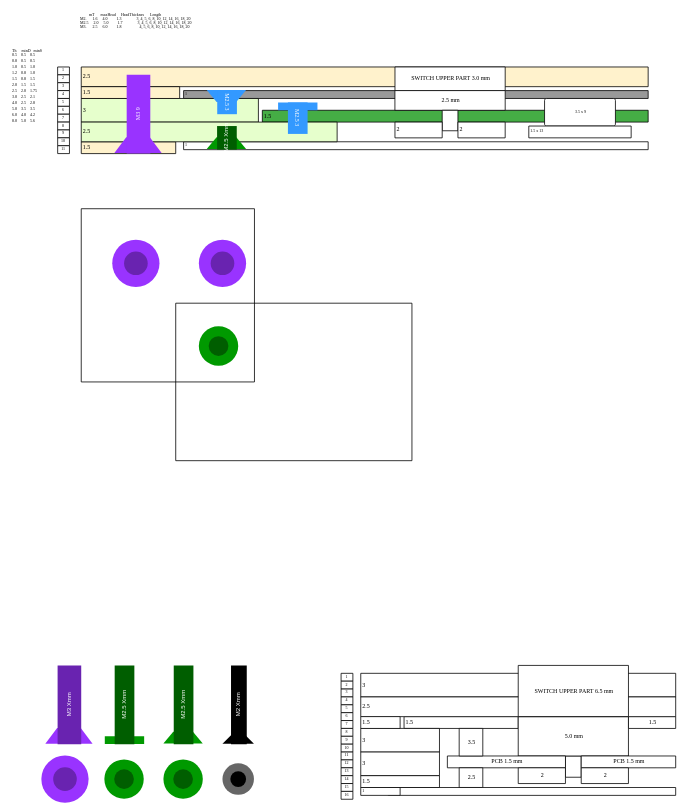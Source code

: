 <mxfile version="25.0.2">
  <diagram name="Page-1" id="6q55u24PyY2lI7wjEJeS">
    <mxGraphModel dx="231" dy="135" grid="1" gridSize="3.937" guides="0" tooltips="1" connect="1" arrows="1" fold="1" page="1" pageScale="1" pageWidth="583" pageHeight="827" math="0" shadow="0">
      <root>
        <mxCell id="0" />
        <mxCell id="1" parent="0" />
        <mxCell id="PEXuOpN_gfjlifwDr6Oz-19" value="1.5" style="verticalLabelPosition=middle;verticalAlign=middle;shape=mxgraph.basic.rect;fillColor2=none;strokeWidth=0.394;size=20;indent=5;snapToPoint=1;spacing=0;fontSize=3;labelPosition=center;align=left;spacingTop=1.968;fontFamily=Consolas;spacingLeft=1.968;fillColor=#FFF2CC;" parent="1" vertex="1">
          <mxGeometry x="39.38" y="84.65" width="47.23" height="5.9" as="geometry" />
        </mxCell>
        <mxCell id="BOpzRuNXo1N_ohKq1Wjf-14" value="1.5" style="verticalLabelPosition=middle;verticalAlign=middle;shape=mxgraph.basic.rect;fillColor2=none;strokeWidth=0.394;size=20;indent=5;snapToPoint=1;spacing=0;fontSize=3;labelPosition=center;align=left;spacingTop=1.968;spacingLeft=1.968;fontFamily=Consolas;" parent="1" vertex="1">
          <mxGeometry x="200.78" y="372.06" width="57.09" height="5.91" as="geometry" />
        </mxCell>
        <mxCell id="BFdBF8wN3BKMCY04Q8-_-1" value="3" style="verticalLabelPosition=middle;verticalAlign=middle;shape=mxgraph.basic.rect;fillColor2=none;strokeWidth=0.394;size=5;indent=5;topLeftStyle=default;fontSize=3;labelPosition=center;align=left;spacing=0;spacingLeft=1.968;fontFamily=Consolas;spacingTop=1.968;" parent="1" vertex="1">
          <mxGeometry x="179.13" y="350.41" width="157.47" height="11.81" as="geometry" />
        </mxCell>
        <mxCell id="BFdBF8wN3BKMCY04Q8-_-3" value="3" style="verticalLabelPosition=middle;verticalAlign=middle;shape=mxgraph.basic.rect;fillColor2=none;strokeWidth=0.394;size=20;indent=5;labelPosition=center;align=left;fontSize=3;spacing=0;spacingLeft=1.968;fontFamily=Consolas;spacingTop=1.968;" parent="1" vertex="1">
          <mxGeometry x="179.13" y="377.96" width="39.36" height="11.82" as="geometry" />
        </mxCell>
        <mxCell id="BFdBF8wN3BKMCY04Q8-_-4" value="1" style="verticalLabelPosition=middle;verticalAlign=middle;shape=mxgraph.basic.rect;fillColor2=none;strokeWidth=0.394;size=20;indent=5;spacing=0;fontSize=2;labelPosition=center;align=left;spacingLeft=1.968;fontFamily=Consolas;spacingTop=1.968;" parent="1" vertex="1">
          <mxGeometry x="192.9" y="407.5" width="143.69" height="3.94" as="geometry" />
        </mxCell>
        <mxCell id="BFdBF8wN3BKMCY04Q8-_-5" value="" style="verticalLabelPosition=bottom;verticalAlign=top;shape=mxgraph.basic.rect;fillColor2=none;strokeWidth=0.394;size=20;indent=5;snapToPoint=1;spacing=0;fontFamily=Consolas;spacingTop=1.968;spacingLeft=1.968;" parent="1" vertex="1">
          <mxGeometry x="281.48" y="391.74" width="7.87" height="10.63" as="geometry" />
        </mxCell>
        <mxCell id="BFdBF8wN3BKMCY04Q8-_-6" value="5.0 mm" style="verticalLabelPosition=middle;verticalAlign=middle;shape=mxgraph.basic.rect;fillColor2=none;strokeWidth=0.394;size=20;indent=5;snapToPoint=1;labelPosition=center;align=center;spacing=0;fontSize=3;fontFamily=Consolas;spacingTop=1.968;spacingLeft=1.968;" parent="1" vertex="1">
          <mxGeometry x="257.858" y="372.054" width="55.118" height="19.68" as="geometry" />
        </mxCell>
        <mxCell id="BOpzRuNXo1N_ohKq1Wjf-1" value="PCB 1.5 mm" style="verticalLabelPosition=middle;verticalAlign=middle;shape=mxgraph.basic.rect;fillColor2=none;strokeWidth=0.394;size=20;indent=5;snapToPoint=1;spacing=0;fontSize=3;labelPosition=center;align=center;spacingTop=1.968;fontFamily=Consolas;spacingLeft=1.968;" parent="1" vertex="1">
          <mxGeometry x="222.43" y="391.74" width="59.06" height="5.91" as="geometry" />
        </mxCell>
        <mxCell id="BOpzRuNXo1N_ohKq1Wjf-7" value="PCB 1.5 mm" style="verticalLabelPosition=middle;verticalAlign=middle;shape=mxgraph.basic.rect;fillColor2=none;strokeWidth=0.394;size=20;indent=5;snapToPoint=1;spacing=0;fontSize=3;labelPosition=center;align=center;spacingTop=1.968;fontFamily=Consolas;spacingLeft=1.968;" parent="1" vertex="1">
          <mxGeometry x="289.36" y="391.74" width="47.24" height="5.91" as="geometry" />
        </mxCell>
        <mxCell id="BOpzRuNXo1N_ohKq1Wjf-8" value="2" style="verticalLabelPosition=middle;verticalAlign=middle;shape=mxgraph.basic.rect;fillColor2=none;strokeWidth=0.394;size=20;indent=5;snapToPoint=1;spacing=0;fontSize=3;labelPosition=center;align=center;spacingTop=1.968;fontFamily=Consolas;spacingLeft=1.968;" parent="1" vertex="1">
          <mxGeometry x="257.86" y="397.65" width="23.61" height="7.874" as="geometry" />
        </mxCell>
        <mxCell id="BOpzRuNXo1N_ohKq1Wjf-16" value="1.5" style="verticalLabelPosition=middle;verticalAlign=middle;shape=mxgraph.basic.rect;fillColor2=none;strokeWidth=0.394;size=20;indent=5;snapToPoint=1;spacing=0;fontSize=3;labelPosition=center;align=center;spacingTop=1.968;fontFamily=Consolas;spacingLeft=1.968;" parent="1" vertex="1">
          <mxGeometry x="312.99" y="372.06" width="23.61" height="5.91" as="geometry" />
        </mxCell>
        <mxCell id="12Ary9XXmufizBWTGnjO-1" value="1" style="verticalLabelPosition=middle;verticalAlign=middle;shape=mxgraph.basic.rect;fillColor2=none;strokeWidth=0.394;size=20;indent=5;snapToPoint=1;spacing=0;fontSize=2;labelPosition=center;align=left;spacingTop=1.968;spacingLeft=1.968;fontFamily=Consolas;fillColor=#999999;" parent="1" vertex="1">
          <mxGeometry x="90.55" y="59.05" width="232.28" height="3.94" as="geometry" />
        </mxCell>
        <mxCell id="12Ary9XXmufizBWTGnjO-2" value="2.5" style="verticalLabelPosition=middle;verticalAlign=middle;shape=mxgraph.basic.rect;fillColor2=none;strokeWidth=0.394;size=5;indent=5;topLeftStyle=default;spacing=0;labelPosition=center;align=left;fontSize=3;spacingLeft=1.968;fontFamily=Consolas;spacingTop=1.968;fillColor=#FFF2CC;" parent="1" vertex="1">
          <mxGeometry x="39.37" y="47.24" width="283.46" height="9.84" as="geometry" />
        </mxCell>
        <mxCell id="12Ary9XXmufizBWTGnjO-4" value="1" style="verticalLabelPosition=middle;verticalAlign=middle;shape=mxgraph.basic.rect;fillColor2=none;strokeWidth=0.394;size=20;indent=5;labelPosition=center;align=left;spacing=0;fontSize=2;spacingLeft=1.968;fontFamily=Consolas;spacingTop=1.968;fillColor=none;" parent="1" vertex="1">
          <mxGeometry x="90.55" y="84.64" width="232.28" height="3.94" as="geometry" />
        </mxCell>
        <mxCell id="12Ary9XXmufizBWTGnjO-7" value="SWITCH UPPER PART 3.0 mm" style="verticalLabelPosition=middle;verticalAlign=middle;shape=mxgraph.basic.rect;fillColor2=none;strokeWidth=0.394;size=20;indent=5;snapToPoint=1;spacing=0;fontSize=3;labelPosition=center;align=center;fontFamily=Consolas;spacingTop=1.968;spacingLeft=1.968;fillColor=default;" parent="1" vertex="1">
          <mxGeometry x="196.24" y="47.24" width="55.11" height="11.81" as="geometry" />
        </mxCell>
        <mxCell id="12Ary9XXmufizBWTGnjO-9" value="1.5" style="verticalLabelPosition=middle;verticalAlign=middle;shape=mxgraph.basic.rect;fillColor2=none;strokeWidth=0.394;size=20;indent=5;snapToPoint=1;spacing=0;fontSize=3;labelPosition=center;align=left;spacingTop=1.968;fontFamily=Consolas;spacingLeft=1.968;spacingRight=3.937;fillColor=#45AD45;" parent="1" vertex="1">
          <mxGeometry x="129.92" y="68.89" width="192.91" height="5.91" as="geometry" />
        </mxCell>
        <mxCell id="IHAw7xpyFStyCsIP_Cdi-9" value="&lt;div&gt;&lt;font face=&quot;Consolas&quot; style=&quot;font-size: 2px;&quot;&gt;Th&amp;nbsp; &amp;nbsp; &amp;nbsp;minD&amp;nbsp; &amp;nbsp;minS&lt;/font&gt;&lt;/div&gt;&lt;font face=&quot;Consolas&quot; style=&quot;font-size: 2px;&quot;&gt;0.5&amp;nbsp; &amp;nbsp; 0.5&amp;nbsp; &amp;nbsp; 0.5&lt;/font&gt;&lt;div style=&quot;line-height: 150%;&quot;&gt;&lt;font face=&quot;Consolas&quot; style=&quot;font-size: 2px;&quot;&gt;0.8&amp;nbsp; &amp;nbsp; 0.5&amp;nbsp; &amp;nbsp; 0.5&lt;/font&gt;&lt;/div&gt;&lt;div style=&quot;line-height: 150%;&quot;&gt;&lt;font face=&quot;Consolas&quot; style=&quot;font-size: 2px;&quot;&gt;1.0&amp;nbsp; &amp;nbsp; 0.5&amp;nbsp; &amp;nbsp; 1.0&lt;/font&gt;&lt;/div&gt;&lt;div style=&quot;line-height: 150%;&quot;&gt;&lt;font face=&quot;Consolas&quot; style=&quot;font-size: 2px;&quot;&gt;1.2&amp;nbsp; &amp;nbsp; 0.8&amp;nbsp; &amp;nbsp; 1.0&lt;/font&gt;&lt;/div&gt;&lt;div style=&quot;line-height: 150%;&quot;&gt;&lt;font face=&quot;Consolas&quot; style=&quot;font-size: 2px;&quot;&gt;1.5&amp;nbsp; &amp;nbsp; 0.8&amp;nbsp; &amp;nbsp; 1.5&lt;/font&gt;&lt;/div&gt;&lt;div style=&quot;line-height: 150%;&quot;&gt;&lt;font face=&quot;Consolas&quot; style=&quot;font-size: 2px;&quot;&gt;2.0&amp;nbsp; &amp;nbsp; 1.5&amp;nbsp; &amp;nbsp; 1.5&lt;/font&gt;&lt;/div&gt;&lt;div style=&quot;line-height: 150%;&quot;&gt;&lt;font face=&quot;Consolas&quot; style=&quot;font-size: 2px;&quot;&gt;2.5&amp;nbsp; &amp;nbsp; 2.0&amp;nbsp; &amp;nbsp; 1.75&lt;/font&gt;&lt;/div&gt;&lt;div style=&quot;line-height: 150%;&quot;&gt;&lt;font face=&quot;Consolas&quot; style=&quot;font-size: 2px;&quot;&gt;3.0&amp;nbsp; &amp;nbsp; 2.5&amp;nbsp; &amp;nbsp; 2.1&lt;/font&gt;&lt;/div&gt;&lt;div style=&quot;line-height: 150%;&quot;&gt;&lt;font face=&quot;Consolas&quot; style=&quot;font-size: 2px;&quot;&gt;4.0&amp;nbsp; &amp;nbsp; 2.5&amp;nbsp; &amp;nbsp; 2.8&lt;/font&gt;&lt;/div&gt;&lt;div style=&quot;line-height: 150%;&quot;&gt;&lt;font face=&quot;Consolas&quot; style=&quot;font-size: 2px;&quot;&gt;5.0&amp;nbsp; &amp;nbsp; 3.5&amp;nbsp; &amp;nbsp; 3.5&lt;/font&gt;&lt;/div&gt;&lt;div style=&quot;line-height: 150%;&quot;&gt;&lt;font face=&quot;Consolas&quot; style=&quot;font-size: 2px;&quot;&gt;6.0&amp;nbsp; &amp;nbsp; 4.0&amp;nbsp; &amp;nbsp; 4.2&lt;/font&gt;&lt;/div&gt;&lt;div style=&quot;line-height: 150%;&quot;&gt;&lt;font face=&quot;Consolas&quot; style=&quot;font-size: 2px;&quot;&gt;8.0&amp;nbsp; &amp;nbsp; 5.0&amp;nbsp; &amp;nbsp; 5.6&lt;/font&gt;&lt;/div&gt;" style="text;html=1;align=left;verticalAlign=top;whiteSpace=wrap;rounded=0;fontSize=2;spacing=0;spacingLeft=5.905;" parent="1" vertex="1">
          <mxGeometry x="-0.01" y="32.8" width="37.81" height="45.27" as="geometry" />
        </mxCell>
        <mxCell id="pGMCf8du6IPaKGWiBUyU-11" value="3.5" style="verticalLabelPosition=middle;verticalAlign=middle;shape=mxgraph.basic.rect;fillColor2=none;strokeWidth=0.394;size=20;indent=0;snapToPoint=1;spacing=0;labelPosition=center;align=center;fontSize=3;fontFamily=Consolas;spacingTop=1.968;spacingLeft=1.968;" parent="1" vertex="1">
          <mxGeometry x="228.34" y="377.96" width="11.81" height="13.78" as="geometry" />
        </mxCell>
        <mxCell id="I9b-SbaB7nnPd9SZiFOt-1" value="1" style="verticalLabelPosition=middle;verticalAlign=middle;shape=mxgraph.basic.rect;fillColor2=none;strokeWidth=0.394;size=20;indent=5;snapToPoint=1;spacing=0;fontSize=2;labelPosition=center;align=center;spacingTop=1.968;spacingLeft=0;spacingRight=0;fontFamily=Consolas;" parent="1" vertex="1">
          <mxGeometry x="27.57" y="47.24" width="5.9" height="3.93" as="geometry" />
        </mxCell>
        <mxCell id="I9b-SbaB7nnPd9SZiFOt-2" value="2" style="verticalLabelPosition=middle;verticalAlign=middle;shape=mxgraph.basic.rect;fillColor2=none;strokeWidth=0.394;size=20;indent=5;snapToPoint=1;spacing=0;fontSize=2;labelPosition=center;align=center;spacingTop=1.968;spacingLeft=0;spacingRight=0;fontFamily=Consolas;" parent="1" vertex="1">
          <mxGeometry x="27.57" y="51.17" width="5.9" height="3.93" as="geometry" />
        </mxCell>
        <mxCell id="I9b-SbaB7nnPd9SZiFOt-3" value="3" style="verticalLabelPosition=middle;verticalAlign=middle;shape=mxgraph.basic.rect;fillColor2=none;strokeWidth=0.394;size=20;indent=5;snapToPoint=1;spacing=0;fontSize=2;labelPosition=center;align=center;spacingTop=1.968;spacingLeft=0;spacingRight=0;fontFamily=Consolas;" parent="1" vertex="1">
          <mxGeometry x="27.57" y="55.11" width="5.9" height="3.93" as="geometry" />
        </mxCell>
        <mxCell id="I9b-SbaB7nnPd9SZiFOt-4" value="4" style="verticalLabelPosition=middle;verticalAlign=middle;shape=mxgraph.basic.rect;fillColor2=none;strokeWidth=0.394;size=1.77;indent=5;snapToPoint=1;spacing=0;fontSize=2;labelPosition=center;align=center;spacingTop=1.968;spacingLeft=0;spacingRight=0;fontFamily=Consolas;" parent="1" vertex="1">
          <mxGeometry x="27.57" y="59.05" width="5.9" height="3.93" as="geometry" />
        </mxCell>
        <mxCell id="I9b-SbaB7nnPd9SZiFOt-5" value="5" style="verticalLabelPosition=middle;verticalAlign=middle;shape=mxgraph.basic.rect;fillColor2=none;strokeWidth=0.394;size=1.77;indent=5;snapToPoint=1;spacing=0;fontSize=2;labelPosition=center;align=center;spacingTop=1.968;spacingLeft=0;spacingRight=0;fontFamily=Consolas;" parent="1" vertex="1">
          <mxGeometry x="27.57" y="62.99" width="5.9" height="3.93" as="geometry" />
        </mxCell>
        <mxCell id="I9b-SbaB7nnPd9SZiFOt-6" value="6" style="verticalLabelPosition=middle;verticalAlign=middle;shape=mxgraph.basic.rect;fillColor2=none;strokeWidth=0.394;size=1.77;indent=5;snapToPoint=1;spacing=0;fontSize=2;labelPosition=center;align=center;spacingTop=1.968;spacingLeft=0;spacingRight=0;fontFamily=Consolas;" parent="1" vertex="1">
          <mxGeometry x="27.57" y="66.92" width="5.9" height="3.93" as="geometry" />
        </mxCell>
        <mxCell id="I9b-SbaB7nnPd9SZiFOt-7" value="7" style="verticalLabelPosition=middle;verticalAlign=middle;shape=mxgraph.basic.rect;fillColor2=none;strokeWidth=0.394;size=1.77;indent=5;snapToPoint=1;spacing=0;fontSize=2;labelPosition=center;align=center;spacingTop=1.968;spacingLeft=0;spacingRight=0;fontFamily=Consolas;" parent="1" vertex="1">
          <mxGeometry x="27.57" y="70.86" width="5.9" height="3.93" as="geometry" />
        </mxCell>
        <mxCell id="I9b-SbaB7nnPd9SZiFOt-8" value="8" style="verticalLabelPosition=middle;verticalAlign=middle;shape=mxgraph.basic.rect;fillColor2=none;strokeWidth=0.394;size=1.77;indent=5;snapToPoint=1;spacing=0;fontSize=2;labelPosition=center;align=center;spacingTop=1.968;spacingLeft=0;spacingRight=0;fontFamily=Consolas;" parent="1" vertex="1">
          <mxGeometry x="27.57" y="74.8" width="5.9" height="3.93" as="geometry" />
        </mxCell>
        <mxCell id="I9b-SbaB7nnPd9SZiFOt-9" value="9" style="verticalLabelPosition=middle;verticalAlign=middle;shape=mxgraph.basic.rect;fillColor2=none;strokeWidth=0.394;size=1.77;indent=5;snapToPoint=1;spacing=0;fontSize=2;labelPosition=center;align=center;spacingTop=1.968;spacingLeft=0;spacingRight=0;fontFamily=Consolas;" parent="1" vertex="1">
          <mxGeometry x="27.57" y="78.73" width="5.9" height="3.93" as="geometry" />
        </mxCell>
        <mxCell id="I9b-SbaB7nnPd9SZiFOt-12" value="1" style="verticalLabelPosition=middle;verticalAlign=middle;shape=mxgraph.basic.rect;fillColor2=none;strokeWidth=0.394;size=20;indent=5;snapToPoint=1;spacing=0;fontSize=2;labelPosition=center;align=center;spacingTop=1.968;spacingLeft=0;spacingRight=0;fontFamily=Consolas;" parent="1" vertex="1">
          <mxGeometry x="169.29" y="350.41" width="5.9" height="3.93" as="geometry" />
        </mxCell>
        <mxCell id="I9b-SbaB7nnPd9SZiFOt-13" value="2" style="verticalLabelPosition=middle;verticalAlign=middle;shape=mxgraph.basic.rect;fillColor2=none;strokeWidth=0.394;size=20;indent=5;snapToPoint=1;spacing=0;fontSize=2;labelPosition=center;align=center;spacingTop=1.968;spacingLeft=0;spacingRight=0;fontFamily=Consolas;" parent="1" vertex="1">
          <mxGeometry x="169.29" y="354.34" width="5.9" height="3.93" as="geometry" />
        </mxCell>
        <mxCell id="I9b-SbaB7nnPd9SZiFOt-14" value="3" style="verticalLabelPosition=middle;verticalAlign=middle;shape=mxgraph.basic.rect;fillColor2=none;strokeWidth=0.394;size=20;indent=5;snapToPoint=1;spacing=0;fontSize=2;labelPosition=center;align=center;spacingTop=1.968;spacingLeft=0;spacingRight=0;fontFamily=Consolas;" parent="1" vertex="1">
          <mxGeometry x="169.29" y="358.28" width="5.9" height="3.93" as="geometry" />
        </mxCell>
        <mxCell id="I9b-SbaB7nnPd9SZiFOt-15" value="4" style="verticalLabelPosition=middle;verticalAlign=middle;shape=mxgraph.basic.rect;fillColor2=none;strokeWidth=0.394;size=1.77;indent=5;snapToPoint=1;spacing=0;fontSize=2;labelPosition=center;align=center;spacingTop=1.968;spacingLeft=0;spacingRight=0;fontFamily=Consolas;" parent="1" vertex="1">
          <mxGeometry x="169.29" y="362.22" width="5.9" height="3.93" as="geometry" />
        </mxCell>
        <mxCell id="I9b-SbaB7nnPd9SZiFOt-16" value="5" style="verticalLabelPosition=middle;verticalAlign=middle;shape=mxgraph.basic.rect;fillColor2=none;strokeWidth=0.394;size=1.77;indent=5;snapToPoint=1;spacing=0;fontSize=2;labelPosition=center;align=center;spacingTop=1.968;spacingLeft=0;spacingRight=0;fontFamily=Consolas;" parent="1" vertex="1">
          <mxGeometry x="169.29" y="366.16" width="5.9" height="3.93" as="geometry" />
        </mxCell>
        <mxCell id="I9b-SbaB7nnPd9SZiFOt-17" value="6" style="verticalLabelPosition=middle;verticalAlign=middle;shape=mxgraph.basic.rect;fillColor2=none;strokeWidth=0.394;size=1.77;indent=5;snapToPoint=1;spacing=0;fontSize=2;labelPosition=center;align=center;spacingTop=1.968;spacingLeft=0;spacingRight=0;fontFamily=Consolas;" parent="1" vertex="1">
          <mxGeometry x="169.29" y="370.09" width="5.9" height="3.93" as="geometry" />
        </mxCell>
        <mxCell id="I9b-SbaB7nnPd9SZiFOt-18" value="7" style="verticalLabelPosition=middle;verticalAlign=middle;shape=mxgraph.basic.rect;fillColor2=none;strokeWidth=0.394;size=1.77;indent=5;snapToPoint=1;spacing=0;fontSize=2;labelPosition=center;align=center;spacingTop=1.968;spacingLeft=0;spacingRight=0;fontFamily=Consolas;" parent="1" vertex="1">
          <mxGeometry x="169.29" y="374.03" width="5.9" height="3.93" as="geometry" />
        </mxCell>
        <mxCell id="I9b-SbaB7nnPd9SZiFOt-19" value="8" style="verticalLabelPosition=middle;verticalAlign=middle;shape=mxgraph.basic.rect;fillColor2=none;strokeWidth=0.394;size=1.77;indent=5;snapToPoint=1;spacing=0;fontSize=2;labelPosition=center;align=center;spacingTop=1.968;spacingLeft=0;spacingRight=0;fontFamily=Consolas;" parent="1" vertex="1">
          <mxGeometry x="169.29" y="377.97" width="5.9" height="3.93" as="geometry" />
        </mxCell>
        <mxCell id="I9b-SbaB7nnPd9SZiFOt-20" value="9" style="verticalLabelPosition=middle;verticalAlign=middle;shape=mxgraph.basic.rect;fillColor2=none;strokeWidth=0.394;size=1.77;indent=5;snapToPoint=1;spacing=0;fontSize=2;labelPosition=center;align=center;spacingTop=1.968;spacingLeft=0;spacingRight=0;fontFamily=Consolas;" parent="1" vertex="1">
          <mxGeometry x="169.29" y="381.9" width="5.9" height="3.93" as="geometry" />
        </mxCell>
        <mxCell id="I9b-SbaB7nnPd9SZiFOt-21" value="10" style="verticalLabelPosition=middle;verticalAlign=middle;shape=mxgraph.basic.rect;fillColor2=none;strokeWidth=0.394;size=1.77;indent=5;snapToPoint=1;spacing=0;fontSize=2;labelPosition=center;align=center;spacingTop=1.968;spacingLeft=0;spacingRight=0;fontFamily=Consolas;" parent="1" vertex="1">
          <mxGeometry x="169.29" y="385.84" width="5.9" height="3.93" as="geometry" />
        </mxCell>
        <mxCell id="I9b-SbaB7nnPd9SZiFOt-22" value="11" style="verticalLabelPosition=middle;verticalAlign=middle;shape=mxgraph.basic.rect;fillColor2=none;strokeWidth=0.394;size=1.77;indent=5;snapToPoint=1;spacing=0;fontSize=2;labelPosition=center;align=center;spacingTop=1.968;spacingLeft=0;spacingRight=0;fontFamily=Consolas;" parent="1" vertex="1">
          <mxGeometry x="169.29" y="389.78" width="5.9" height="3.93" as="geometry" />
        </mxCell>
        <mxCell id="I9b-SbaB7nnPd9SZiFOt-23" value="12" style="verticalLabelPosition=middle;verticalAlign=middle;shape=mxgraph.basic.rect;fillColor2=none;strokeWidth=0.394;size=1.77;indent=5;snapToPoint=1;spacing=0;fontSize=2;labelPosition=center;align=center;spacingTop=1.968;spacingLeft=0;spacingRight=0;fontFamily=Consolas;" parent="1" vertex="1">
          <mxGeometry x="169.29" y="393.71" width="5.9" height="3.93" as="geometry" />
        </mxCell>
        <mxCell id="I9b-SbaB7nnPd9SZiFOt-24" value="13" style="verticalLabelPosition=middle;verticalAlign=middle;shape=mxgraph.basic.rect;fillColor2=none;strokeWidth=0.394;size=1.77;indent=5;snapToPoint=1;spacing=0;fontSize=2;labelPosition=center;align=center;spacingTop=1.968;spacingLeft=0;spacingRight=0;fontFamily=Consolas;" parent="1" vertex="1">
          <mxGeometry x="169.29" y="397.65" width="5.9" height="3.93" as="geometry" />
        </mxCell>
        <mxCell id="I9b-SbaB7nnPd9SZiFOt-25" value="14" style="verticalLabelPosition=middle;verticalAlign=middle;shape=mxgraph.basic.rect;fillColor2=none;strokeWidth=0.394;size=1.77;indent=5;snapToPoint=1;spacing=0;fontSize=2;labelPosition=center;align=center;spacingTop=1.968;spacingLeft=0;spacingRight=0;fontFamily=Consolas;" parent="1" vertex="1">
          <mxGeometry x="169.29" y="401.59" width="5.9" height="3.93" as="geometry" />
        </mxCell>
        <mxCell id="I9b-SbaB7nnPd9SZiFOt-26" value="15" style="verticalLabelPosition=middle;verticalAlign=middle;shape=mxgraph.basic.rect;fillColor2=none;strokeWidth=0.394;size=1.77;indent=5;snapToPoint=1;spacing=0;fontSize=2;labelPosition=center;align=center;spacingTop=1.968;spacingLeft=0;spacingRight=0;fontFamily=Consolas;" parent="1" vertex="1">
          <mxGeometry x="169.29" y="405.52" width="5.9" height="3.93" as="geometry" />
        </mxCell>
        <mxCell id="I9b-SbaB7nnPd9SZiFOt-27" value="16" style="verticalLabelPosition=middle;verticalAlign=middle;shape=mxgraph.basic.rect;fillColor2=none;strokeWidth=0.394;size=1.77;indent=5;snapToPoint=1;spacing=0;fontSize=2;labelPosition=center;align=center;spacingTop=1.968;spacingLeft=0;spacingRight=0;fontFamily=Consolas;" parent="1" vertex="1">
          <mxGeometry x="169.29" y="409.45" width="5.9" height="3.93" as="geometry" />
        </mxCell>
        <mxCell id="ATwWc056X0EkysEUGRjf-2" value="10" style="verticalLabelPosition=middle;verticalAlign=middle;shape=mxgraph.basic.rect;fillColor2=none;strokeWidth=0.394;size=1.82;indent=5;snapToPoint=1;spacing=0;fontSize=2;labelPosition=center;align=center;spacingTop=1.968;spacingLeft=0;spacingRight=0;fontFamily=Consolas;" parent="1" vertex="1">
          <mxGeometry x="27.58" y="82.67" width="5.9" height="3.93" as="geometry" />
        </mxCell>
        <mxCell id="-E6dwC6fU4psSkvqUc8i-1" value="3" style="verticalLabelPosition=middle;verticalAlign=middle;shape=mxgraph.basic.rect;fillColor2=none;strokeWidth=0.394;size=20;indent=5;labelPosition=center;align=left;fontSize=3;spacing=0;spacingLeft=1.968;fontFamily=Consolas;spacingTop=1.968;" parent="1" vertex="1">
          <mxGeometry x="179.13" y="389.78" width="39.36" height="11.81" as="geometry" />
        </mxCell>
        <mxCell id="-E6dwC6fU4psSkvqUc8i-2" value="1.5" style="verticalLabelPosition=middle;verticalAlign=middle;shape=mxgraph.basic.rect;fillColor2=none;strokeWidth=0.394;size=20;indent=5;labelPosition=center;align=left;fontSize=3;spacing=0;spacingLeft=1.968;fontFamily=Consolas;spacingTop=1.968;" parent="1" vertex="1">
          <mxGeometry x="179.13" y="401.59" width="39.36" height="5.91" as="geometry" />
        </mxCell>
        <mxCell id="-E6dwC6fU4psSkvqUc8i-3" value="2.5" style="verticalLabelPosition=middle;verticalAlign=middle;shape=mxgraph.basic.rect;fillColor2=none;strokeWidth=0.394;size=5;indent=5;topLeftStyle=default;fontSize=3;labelPosition=center;align=left;spacing=0;spacingLeft=1.968;fontFamily=Consolas;spacingTop=1.968;" parent="1" vertex="1">
          <mxGeometry x="179.13" y="362.22" width="157.47" height="9.85" as="geometry" />
        </mxCell>
        <mxCell id="BFdBF8wN3BKMCY04Q8-_-7" value="SWITCH UPPER PART 6.5 mm" style="verticalLabelPosition=middle;verticalAlign=middle;shape=mxgraph.basic.rect;fillColor2=none;strokeWidth=0.394;size=20;indent=5;snapToPoint=1;fontSize=3;labelPosition=center;align=center;spacing=0;fontFamily=Consolas;spacingTop=1.968;spacingLeft=1.968;" parent="1" vertex="1">
          <mxGeometry x="257.86" y="346.46" width="55.12" height="25.59" as="geometry" />
        </mxCell>
        <mxCell id="xJWUByJTI-TTXz5kbCh5-6" value="2" style="verticalLabelPosition=middle;verticalAlign=middle;shape=mxgraph.basic.rect;fillColor2=none;strokeWidth=0.394;size=20;indent=5;snapToPoint=1;spacing=0;fontSize=3;labelPosition=center;align=center;spacingTop=1.968;fontFamily=Consolas;spacingLeft=1.968;" parent="1" vertex="1">
          <mxGeometry x="289.36" y="397.65" width="23.61" height="7.874" as="geometry" />
        </mxCell>
        <mxCell id="xJWUByJTI-TTXz5kbCh5-7" value="3" style="verticalLabelPosition=middle;verticalAlign=middle;shape=mxgraph.basic.rect;fillColor2=none;strokeWidth=0.394;size=20;indent=5;snapToPoint=1;spacing=0;fontSize=3;labelPosition=center;align=left;spacingTop=1.968;fontFamily=Consolas;spacingLeft=1.968;fillColor=#E6FFCC;" parent="1" vertex="1">
          <mxGeometry x="39.38" y="62.99" width="88.57" height="11.81" as="geometry" />
        </mxCell>
        <mxCell id="xJWUByJTI-TTXz5kbCh5-9" value="2.5" style="verticalLabelPosition=middle;verticalAlign=middle;shape=mxgraph.basic.rect;fillColor2=none;strokeWidth=0.394;size=3.72;indent=5;snapToPoint=1;spacing=0;fontSize=3;labelPosition=center;align=center;spacingTop=1.968;fontFamily=Consolas;spacingLeft=1.968;" parent="1" vertex="1">
          <mxGeometry x="228.34" y="397.65" width="11.81" height="9.842" as="geometry" />
        </mxCell>
        <mxCell id="xJWUByJTI-TTXz5kbCh5-10" value="1" style="verticalLabelPosition=middle;verticalAlign=middle;shape=mxgraph.basic.rect;fillColor2=none;strokeWidth=0.394;size=20;indent=5;spacing=0;fontSize=2;labelPosition=center;align=left;spacingLeft=1.968;fontFamily=Consolas;spacingTop=1.968;" parent="1" vertex="1">
          <mxGeometry x="179.13" y="407.5" width="19.68" height="3.94" as="geometry" />
        </mxCell>
        <mxCell id="xJWUByJTI-TTXz5kbCh5-12" value="1.5" style="verticalLabelPosition=middle;verticalAlign=middle;shape=mxgraph.basic.rect;fillColor2=none;strokeWidth=0.394;size=20;indent=5;snapToPoint=1;spacing=0;fontSize=3;labelPosition=center;align=left;spacingTop=1.968;spacingLeft=1.968;fontFamily=Consolas;" parent="1" vertex="1">
          <mxGeometry x="179.13" y="372.06" width="19.68" height="5.91" as="geometry" />
        </mxCell>
        <mxCell id="Qzh2E_TufpZT9KLzvfDM-2" value="&lt;div style=&quot;line-height: 100%;&quot;&gt;&lt;font face=&quot;Consolas&quot;&gt;&amp;nbsp; &amp;nbsp; &amp;nbsp; &amp;nbsp; &amp;nbsp;mT&amp;nbsp; &amp;nbsp; &amp;nbsp; maxHead&amp;nbsp; &amp;nbsp; &amp;nbsp;HeadThicknes&amp;nbsp; &amp;nbsp; &amp;nbsp; Length&lt;/font&gt;&lt;/div&gt;&lt;div style=&quot;line-height: 100%;&quot;&gt;&lt;font face=&quot;Consolas&quot;&gt;M2.&amp;nbsp; &amp;nbsp; &amp;nbsp; 1.6&amp;nbsp; &amp;nbsp; &amp;nbsp;4.0&amp;nbsp; &amp;nbsp; &amp;nbsp; &amp;nbsp; &amp;nbsp;1.3&amp;nbsp; &amp;nbsp; &amp;nbsp; &amp;nbsp; &amp;nbsp; &amp;nbsp; &amp;nbsp; &amp;nbsp;3, 4, 5, 6, 8, 10, 12, 14, 16, 18, 20&lt;/font&gt;&lt;/div&gt;&lt;div style=&quot;line-height: 100%;&quot;&gt;&lt;font face=&quot;Consolas&quot;&gt;M2.5&amp;nbsp; &amp;nbsp; &amp;nbsp;2.0&amp;nbsp; &amp;nbsp; &amp;nbsp;5.0&amp;nbsp; &amp;nbsp; &amp;nbsp; &amp;nbsp; &amp;nbsp;1.7&amp;nbsp; &amp;nbsp; &amp;nbsp; &amp;nbsp; &amp;nbsp; &amp;nbsp; &amp;nbsp; &amp;nbsp;&lt;/font&gt;&lt;span style=&quot;font-family: Consolas; background-color: initial;&quot;&gt;3, 4, 5, 6, 8, 10, 12, 14, 16, 18, 20&lt;/span&gt;&lt;/div&gt;&lt;div style=&quot;line-height: 100%;&quot;&gt;&lt;font face=&quot;Consolas&quot;&gt;M3.&amp;nbsp; &amp;nbsp; &amp;nbsp; 2.5&amp;nbsp; &amp;nbsp; &amp;nbsp;6.0&amp;nbsp; &amp;nbsp; &amp;nbsp; &amp;nbsp; &amp;nbsp;1.8&amp;nbsp; &amp;nbsp; &amp;nbsp; &amp;nbsp; &amp;nbsp; &amp;nbsp; &amp;nbsp; &amp;nbsp; &amp;nbsp;&amp;nbsp;&lt;/font&gt;&lt;span style=&quot;font-family: Consolas; background-color: initial;&quot;&gt;4, 5, 6, 8, 10, 12, 14, 16, 18, 20&lt;/span&gt;&lt;/div&gt;" style="text;html=1;align=left;verticalAlign=top;whiteSpace=wrap;rounded=0;fontSize=2;spacing=0;spacingLeft=5.905;" parent="1" vertex="1">
          <mxGeometry x="33.8" y="14.97" width="104.33" height="17.71" as="geometry" />
        </mxCell>
        <mxCell id="-E6dwC6fU4psSkvqUc8i-4" value="2.5" style="verticalLabelPosition=middle;verticalAlign=middle;shape=mxgraph.basic.rect;fillColor2=none;strokeWidth=0.394;size=20;indent=5;labelPosition=center;align=left;fontSize=3;spacing=0;spacingLeft=1.968;fontFamily=Consolas;spacingTop=1.968;fillColor=#E6FFCC;" parent="1" vertex="1">
          <mxGeometry x="39.38" y="74.8" width="127.94" height="9.84" as="geometry" />
        </mxCell>
        <mxCell id="12Ary9XXmufizBWTGnjO-6" value="2.5 mm" style="verticalLabelPosition=middle;verticalAlign=middle;shape=mxgraph.basic.rect;fillColor2=none;strokeWidth=0.394;size=20;indent=5;snapToPoint=1;spacing=0;labelPosition=center;align=center;fontSize=3;fontFamily=Consolas;spacingTop=1.968;spacingLeft=1.968;fillColor=default;" parent="1" vertex="1">
          <mxGeometry x="196.21" y="59.05" width="55.14" height="9.85" as="geometry" />
        </mxCell>
        <mxCell id="NTcPvVKUhjpcu_kJMHEb-8" value="" style="shape=trapezoid;perimeter=trapezoidPerimeter;whiteSpace=wrap;html=1;fixedSize=1;size=5.902;strokeColor=none;fillColor=#9933FF;rotation=0;fillStyle=solid;" parent="1" vertex="1">
          <mxGeometry x="56.189" y="82.68" width="23.622" height="7.874" as="geometry" />
        </mxCell>
        <mxCell id="12Ary9XXmufizBWTGnjO-5" value="" style="verticalLabelPosition=bottom;verticalAlign=top;shape=mxgraph.basic.rect;fillColor2=none;strokeWidth=0.394;size=3.94;indent=5;snapToPoint=1;spacing=0;fontFamily=Consolas;spacingTop=1.968;spacingLeft=1.968;fillColor=default;" parent="1" vertex="1">
          <mxGeometry x="219.85" y="68.89" width="7.87" height="10.236" as="geometry" />
        </mxCell>
        <mxCell id="PEXuOpN_gfjlifwDr6Oz-2" value="2" style="verticalLabelPosition=middle;verticalAlign=middle;shape=mxgraph.basic.rect;fillColor2=none;strokeWidth=0.394;size=20;indent=5;labelPosition=center;align=left;fontSize=3;spacing=0;spacingLeft=1.968;fontFamily=Consolas;spacingTop=1.968;fillColor=default;" parent="1" vertex="1">
          <mxGeometry x="196.23" y="74.8" width="23.62" height="7.88" as="geometry" />
        </mxCell>
        <mxCell id="PEXuOpN_gfjlifwDr6Oz-5" value="" style="group" parent="1" vertex="1" connectable="0">
          <mxGeometry x="263.15" y="62.991" width="51.18" height="19.685" as="geometry" />
        </mxCell>
        <mxCell id="RTYT6uNbu9dAxZq9Mq6Q-8" value="3.5 x 9" style="verticalLabelPosition=middle;verticalAlign=middle;shape=mxgraph.basic.rect;fillColor2=none;strokeWidth=0.394;size=6.89;indent=5;labelPosition=center;align=center;spacing=0;fontSize=2;spacingLeft=1.968;fontFamily=Consolas;spacingTop=1.968;rectStyle=rounded;absoluteCornerSize=0;topLeftStyle=default;topRightStyle=default;bottomRightStyle=default;bottomLeftStyle=default;fillColor=default;horizontal=1;" parent="PEXuOpN_gfjlifwDr6Oz-5" vertex="1">
          <mxGeometry x="7.88" width="35.433" height="13.779" as="geometry" />
        </mxCell>
        <mxCell id="RTYT6uNbu9dAxZq9Mq6Q-7" value="1.5 x 13" style="verticalLabelPosition=middle;verticalAlign=middle;shape=mxgraph.basic.rect;fillColor2=none;strokeWidth=0.394;size=20;indent=5;labelPosition=center;align=left;spacing=0;fontSize=2;spacingLeft=1.968;fontFamily=Consolas;spacingTop=1.968;fillColor=default;" parent="PEXuOpN_gfjlifwDr6Oz-5" vertex="1">
          <mxGeometry y="13.779" width="51.18" height="5.905" as="geometry" />
        </mxCell>
        <mxCell id="PEXuOpN_gfjlifwDr6Oz-10" value="2" style="verticalLabelPosition=middle;verticalAlign=middle;shape=mxgraph.basic.rect;fillColor2=none;strokeWidth=0.394;size=20;indent=5;labelPosition=center;align=left;fontSize=3;spacing=0;spacingLeft=1.968;fontFamily=Consolas;spacingTop=1.968;fillColor=default;" parent="1" vertex="1">
          <mxGeometry x="227.72" y="74.8" width="23.62" height="7.88" as="geometry" />
        </mxCell>
        <mxCell id="PEXuOpN_gfjlifwDr6Oz-12" value="1.5" style="verticalLabelPosition=middle;verticalAlign=middle;shape=mxgraph.basic.rect;fillColor2=none;strokeWidth=0.394;size=20;indent=5;snapToPoint=1;spacing=0;fontSize=3;labelPosition=center;align=left;spacingTop=1.968;fontFamily=Consolas;spacingLeft=1.968;fillColor=#FFF2CC;" parent="1" vertex="1">
          <mxGeometry x="39.38" y="57.09" width="49.2" height="5.9" as="geometry" />
        </mxCell>
        <mxCell id="PEXuOpN_gfjlifwDr6Oz-13" value="11" style="verticalLabelPosition=middle;verticalAlign=middle;shape=mxgraph.basic.rect;fillColor2=none;strokeWidth=0.394;size=1.82;indent=5;snapToPoint=1;spacing=0;fontSize=2;labelPosition=center;align=center;spacingTop=1.968;spacingLeft=0;spacingRight=0;fontFamily=Consolas;" parent="1" vertex="1">
          <mxGeometry x="27.58" y="86.61" width="5.9" height="3.93" as="geometry" />
        </mxCell>
        <mxCell id="Qzh2E_TufpZT9KLzvfDM-15" value="M3 9" style="verticalLabelPosition=middle;verticalAlign=middle;shape=mxgraph.basic.rect;fillColor2=none;strokeWidth=0.394;size=20;indent=5;labelPosition=center;align=center;fontSize=3;spacing=0;spacingLeft=0;fontFamily=Consolas;spacingTop=1.968;fillColor=#9933FF;fontColor=#FFFFFF;horizontal=0;strokeColor=none;" parent="1" vertex="1">
          <mxGeometry x="62.09" y="51.18" width="11.81" height="39.37" as="geometry" />
        </mxCell>
        <mxCell id="PEXuOpN_gfjlifwDr6Oz-23" value="" style="group" parent="1" vertex="1" connectable="0">
          <mxGeometry x="102.359" y="59.05" width="19.69" height="11.8" as="geometry" />
        </mxCell>
        <mxCell id="NTcPvVKUhjpcu_kJMHEb-5" value="" style="shape=trapezoid;perimeter=trapezoidPerimeter;whiteSpace=wrap;html=1;fixedSize=1;size=4.921;strokeColor=none;fillColor=#3399FF;rotation=-180;fillStyle=solid;" parent="PEXuOpN_gfjlifwDr6Oz-23" vertex="1">
          <mxGeometry width="19.69" height="5.91" as="geometry" />
        </mxCell>
        <mxCell id="ZR2Huyt7dv55oFu_b3-r-18" value="M2.5 3" style="verticalLabelPosition=middle;verticalAlign=middle;shape=mxgraph.basic.rect;fillColor2=none;strokeWidth=0.394;size=20;indent=5;labelPosition=center;align=center;fontSize=3;spacing=0;spacingLeft=0;fontFamily=Consolas;spacingTop=1.968;fillColor=#3399FF;fontColor=#FFFFFF;horizontal=0;strokeColor=none;rotation=-180;" parent="PEXuOpN_gfjlifwDr6Oz-23" vertex="1">
          <mxGeometry x="5.001" y="2.132e-14" width="9.85" height="11.8" as="geometry" />
        </mxCell>
        <mxCell id="NTcPvVKUhjpcu_kJMHEb-4" value="" style="shape=trapezoid;perimeter=trapezoidPerimeter;whiteSpace=wrap;html=1;fixedSize=1;size=5.903;strokeColor=none;fillColor=#000000;rotation=-360;fillStyle=solid;fontFamily=Helvetica;container=0;" parent="1" vertex="1">
          <mxGeometry x="110.239" y="380.01" width="15.748" height="5.92" as="geometry" />
        </mxCell>
        <mxCell id="Qzh2E_TufpZT9KLzvfDM-22" value="M2 Xmm" style="verticalLabelPosition=middle;verticalAlign=middle;shape=mxgraph.basic.rect;fillColor2=none;strokeWidth=0.394;size=20;indent=5;labelPosition=center;align=center;fontSize=3;spacing=0;spacingLeft=0;fontFamily=Helvetica;spacingTop=1.968;fillColor=#000000;fontColor=#FFFFFF;horizontal=0;strokeColor=none;rotation=0;container=0;" parent="1" vertex="1">
          <mxGeometry x="114.26" y="346.46" width="7.87" height="39.36" as="geometry" />
        </mxCell>
        <mxCell id="ZLip_ffkF-UP-xcDLgmN-4" value="" style="ellipse;whiteSpace=wrap;html=1;aspect=fixed;fillColor=#9933FF;strokeColor=none;container=0;" parent="1" vertex="1">
          <mxGeometry x="19.68" y="391.74" width="23.62" height="23.62" as="geometry" />
        </mxCell>
        <mxCell id="ZLip_ffkF-UP-xcDLgmN-6" value="" style="ellipse;whiteSpace=wrap;html=1;aspect=fixed;fillColor=#6923B0;strokeColor=none;container=0;" parent="1" vertex="1">
          <mxGeometry x="25.59" y="397.64" width="11.81" height="11.81" as="geometry" />
        </mxCell>
        <mxCell id="ZLip_ffkF-UP-xcDLgmN-8" value="" style="ellipse;whiteSpace=wrap;html=1;aspect=fixed;fillColor=#009900;strokeColor=none;container=0;" parent="1" vertex="1">
          <mxGeometry x="80.71" y="393.71" width="19.69" height="19.69" as="geometry" />
        </mxCell>
        <mxCell id="ZLip_ffkF-UP-xcDLgmN-9" value="" style="ellipse;whiteSpace=wrap;html=1;aspect=fixed;fillColor=#005E00;strokeColor=none;container=0;" parent="1" vertex="1">
          <mxGeometry x="85.631" y="398.629" width="9.85" height="9.85" as="geometry" />
        </mxCell>
        <mxCell id="ZLip_ffkF-UP-xcDLgmN-14" value="" style="ellipse;whiteSpace=wrap;html=1;aspect=fixed;fillColor=#666666;strokeColor=none;container=0;" parent="1" vertex="1">
          <mxGeometry x="110.23" y="395.68" width="15.75" height="15.75" as="geometry" />
        </mxCell>
        <mxCell id="ZLip_ffkF-UP-xcDLgmN-15" value="" style="ellipse;whiteSpace=wrap;html=1;aspect=fixed;fillColor=#000000;strokeColor=none;container=0;" parent="1" vertex="1">
          <mxGeometry x="114.171" y="399.609" width="7.874" height="7.87" as="geometry" />
        </mxCell>
        <mxCell id="NTcPvVKUhjpcu_kJMHEb-7" value="" style="shape=trapezoid;perimeter=trapezoidPerimeter;whiteSpace=wrap;html=1;fixedSize=1;size=4.921;strokeColor=none;fillColor=#009900;rotation=0;fillStyle=solid;fontFamily=Helvetica;container=0;" parent="1" vertex="1">
          <mxGeometry x="80.697" y="379.9" width="19.69" height="5.91" as="geometry" />
        </mxCell>
        <mxCell id="Qzh2E_TufpZT9KLzvfDM-19" value="M2.5 Xmm" style="verticalLabelPosition=middle;verticalAlign=middle;shape=mxgraph.basic.rect;fillColor2=none;strokeWidth=0.394;size=20;indent=5;labelPosition=center;align=center;fontSize=3;spacing=0;spacingLeft=0;fontFamily=Helvetica;spacingTop=1.968;fillColor=#005E00;fontColor=#FFFFFF;horizontal=0;strokeColor=none;container=0;" parent="1" vertex="1">
          <mxGeometry x="85.62" y="346.46" width="9.84" height="39.36" as="geometry" />
        </mxCell>
        <mxCell id="o2-Aj4wBCtstnL9yCd3O-3" value="" style="verticalLabelPosition=middle;verticalAlign=middle;shape=mxgraph.basic.rect;fillColor2=none;strokeWidth=0.394;size=20;indent=5;labelPosition=center;align=center;fontSize=3;spacing=0;spacingLeft=0;fontFamily=Helvetica;spacingTop=1.968;fillColor=#009900;fontColor=#FFFFFF;horizontal=0;strokeColor=none;container=0;" parent="1" vertex="1">
          <mxGeometry x="51.15" y="381.87" width="19.68" height="3.94" as="geometry" />
        </mxCell>
        <mxCell id="Qzh2E_TufpZT9KLzvfDM-5" value="M2.5 Xmm" style="verticalLabelPosition=middle;verticalAlign=middle;shape=mxgraph.basic.rect;fillColor2=none;strokeWidth=0.394;size=20;indent=5;labelPosition=center;align=center;fontSize=3;spacing=0;spacingLeft=0;fontFamily=Helvetica;spacingTop=1.968;fillColor=#005E00;fontColor=#FFFFFF;horizontal=0;strokeColor=none;container=0;" parent="1" vertex="1">
          <mxGeometry x="56.09" y="346.46" width="9.84" height="39.36" as="geometry" />
        </mxCell>
        <mxCell id="ZLip_ffkF-UP-xcDLgmN-1" value="" style="shape=trapezoid;perimeter=trapezoidPerimeter;whiteSpace=wrap;html=1;fixedSize=1;size=5.902;strokeColor=none;fillColor=#9933FF;rotation=0;fillStyle=solid;container=0;" parent="1" vertex="1">
          <mxGeometry x="21.649" y="377.96" width="23.622" height="7.874" as="geometry" />
        </mxCell>
        <mxCell id="ZLip_ffkF-UP-xcDLgmN-2" value="M3 Xmm" style="verticalLabelPosition=middle;verticalAlign=middle;shape=mxgraph.basic.rect;fillColor2=none;strokeWidth=0.394;size=20;indent=5;labelPosition=center;align=center;fontSize=3;spacing=0;spacingLeft=0;fontFamily=Helvetica;spacingTop=1.968;fillColor=#6923B0;fontColor=#FFFFFF;horizontal=0;strokeColor=none;container=0;" parent="1" vertex="1">
          <mxGeometry x="27.55" y="346.46" width="11.81" height="39.37" as="geometry" />
        </mxCell>
        <mxCell id="ZLip_ffkF-UP-xcDLgmN-20" value="" style="verticalLabelPosition=middle;verticalAlign=middle;shape=mxgraph.basic.rect;fillColor2=none;strokeWidth=0.394;size=5;indent=5;topLeftStyle=default;spacing=0;labelPosition=center;align=left;fontSize=3;spacingLeft=1.968;fontFamily=Consolas;spacingTop=1.968;fillColor=none;" parent="1" vertex="1">
          <mxGeometry x="39.37" y="118.11" width="86.61" height="86.61" as="geometry" />
        </mxCell>
        <mxCell id="ZLip_ffkF-UP-xcDLgmN-24" value="" style="group" parent="1" vertex="1" connectable="0">
          <mxGeometry x="55.13" y="133.85" width="23.62" height="23.62" as="geometry" />
        </mxCell>
        <mxCell id="ZLip_ffkF-UP-xcDLgmN-22" value="" style="ellipse;whiteSpace=wrap;html=1;aspect=fixed;fillColor=#9933FF;strokeColor=none;container=0;" parent="ZLip_ffkF-UP-xcDLgmN-24" vertex="1">
          <mxGeometry width="23.62" height="23.62" as="geometry" />
        </mxCell>
        <mxCell id="ZLip_ffkF-UP-xcDLgmN-23" value="" style="ellipse;whiteSpace=wrap;html=1;aspect=fixed;fillColor=#6923B0;strokeColor=none;container=0;" parent="ZLip_ffkF-UP-xcDLgmN-24" vertex="1">
          <mxGeometry x="5.91" y="5.9" width="11.81" height="11.81" as="geometry" />
        </mxCell>
        <mxCell id="ZLip_ffkF-UP-xcDLgmN-25" value="" style="group" parent="1" vertex="1" connectable="0">
          <mxGeometry x="51.18" y="393.71" width="19.69" height="19.69" as="geometry" />
        </mxCell>
        <mxCell id="ZLip_ffkF-UP-xcDLgmN-5" value="" style="ellipse;whiteSpace=wrap;html=1;aspect=fixed;fillColor=#009900;strokeColor=none;container=0;" parent="ZLip_ffkF-UP-xcDLgmN-25" vertex="1">
          <mxGeometry width="19.69" height="19.69" as="geometry" />
        </mxCell>
        <mxCell id="ZLip_ffkF-UP-xcDLgmN-7" value="" style="ellipse;whiteSpace=wrap;html=1;aspect=fixed;fillColor=#005E00;strokeColor=none;container=0;" parent="ZLip_ffkF-UP-xcDLgmN-25" vertex="1">
          <mxGeometry x="4.921" y="4.919" width="9.85" height="9.85" as="geometry" />
        </mxCell>
        <mxCell id="ZLip_ffkF-UP-xcDLgmN-29" value="" style="verticalLabelPosition=middle;verticalAlign=middle;shape=mxgraph.basic.rect;fillColor2=none;strokeWidth=0.394;size=5;indent=5;topLeftStyle=default;spacing=0;labelPosition=center;align=left;fontSize=3;spacingLeft=1.968;fontFamily=Consolas;spacingTop=1.968;fillColor=none;" parent="1" vertex="1">
          <mxGeometry x="86.61" y="165.35" width="118.11" height="78.74" as="geometry" />
        </mxCell>
        <mxCell id="xn96aYEePbD-iHJultge-1" value="" style="verticalLabelPosition=middle;verticalAlign=middle;shape=mxgraph.basic.rect;fillColor2=none;strokeWidth=0.394;size=20;indent=5;labelPosition=center;align=center;fontSize=3;spacing=0;spacingLeft=0;fontFamily=Helvetica;spacingTop=1.968;fillColor=#3399FF;fontColor=#FFFFFF;horizontal=0;strokeColor=none;container=0;" vertex="1" parent="1">
          <mxGeometry x="137.797" y="64.96" width="19.68" height="3.94" as="geometry" />
        </mxCell>
        <mxCell id="PEXuOpN_gfjlifwDr6Oz-18" value="M2.5 3" style="verticalLabelPosition=middle;verticalAlign=middle;shape=mxgraph.basic.rect;fillColor2=none;strokeWidth=0.394;size=20;indent=5;labelPosition=center;align=center;fontSize=3;spacing=0;spacingLeft=0;fontFamily=Consolas;spacingTop=1.968;fillColor=#3399FF;fontColor=#FFFFFF;horizontal=0;strokeColor=none;rotation=-180;" parent="1" vertex="1">
          <mxGeometry x="142.71" y="64.96" width="9.84" height="15.748" as="geometry" />
        </mxCell>
        <mxCell id="xn96aYEePbD-iHJultge-2" value="" style="shape=trapezoid;perimeter=trapezoidPerimeter;whiteSpace=wrap;html=1;fixedSize=1;size=4.921;strokeColor=none;fillColor=#009900;rotation=0;fillStyle=solid;fontFamily=Helvetica;container=0;" vertex="1" parent="1">
          <mxGeometry x="102.364" y="82.647" width="19.69" height="5.91" as="geometry" />
        </mxCell>
        <mxCell id="xn96aYEePbD-iHJultge-3" value="M2.5 Xmm" style="verticalLabelPosition=middle;verticalAlign=middle;shape=mxgraph.basic.rect;fillColor2=none;strokeWidth=0.394;size=20;indent=5;labelPosition=center;align=center;fontSize=3;spacing=0;spacingLeft=0;fontFamily=Helvetica;spacingTop=1.968;fillColor=#005E00;fontColor=#FFFFFF;horizontal=0;strokeColor=none;container=0;" vertex="1" parent="1">
          <mxGeometry x="107.29" y="76.77" width="9.84" height="11.8" as="geometry" />
        </mxCell>
        <mxCell id="ZLip_ffkF-UP-xcDLgmN-26" value="" style="group" parent="1" vertex="1" connectable="0">
          <mxGeometry x="98.42" y="177.17" width="19.69" height="19.69" as="geometry" />
        </mxCell>
        <mxCell id="ZLip_ffkF-UP-xcDLgmN-27" value="" style="ellipse;whiteSpace=wrap;html=1;aspect=fixed;fillColor=#009900;strokeColor=none;container=0;" parent="ZLip_ffkF-UP-xcDLgmN-26" vertex="1">
          <mxGeometry width="19.69" height="19.69" as="geometry" />
        </mxCell>
        <mxCell id="ZLip_ffkF-UP-xcDLgmN-28" value="" style="ellipse;whiteSpace=wrap;html=1;aspect=fixed;fillColor=#005E00;strokeColor=none;container=0;" parent="ZLip_ffkF-UP-xcDLgmN-26" vertex="1">
          <mxGeometry x="4.921" y="4.919" width="9.85" height="9.85" as="geometry" />
        </mxCell>
        <mxCell id="xn96aYEePbD-iHJultge-4" value="" style="group" vertex="1" connectable="0" parent="1">
          <mxGeometry x="98.437" y="133.847" width="23.62" height="23.62" as="geometry" />
        </mxCell>
        <mxCell id="xn96aYEePbD-iHJultge-5" value="" style="ellipse;whiteSpace=wrap;html=1;aspect=fixed;fillColor=#9933FF;strokeColor=none;container=0;" vertex="1" parent="xn96aYEePbD-iHJultge-4">
          <mxGeometry width="23.62" height="23.62" as="geometry" />
        </mxCell>
        <mxCell id="xn96aYEePbD-iHJultge-6" value="" style="ellipse;whiteSpace=wrap;html=1;aspect=fixed;fillColor=#6923B0;strokeColor=none;container=0;" vertex="1" parent="xn96aYEePbD-iHJultge-4">
          <mxGeometry x="5.91" y="5.9" width="11.81" height="11.81" as="geometry" />
        </mxCell>
      </root>
    </mxGraphModel>
  </diagram>
</mxfile>
